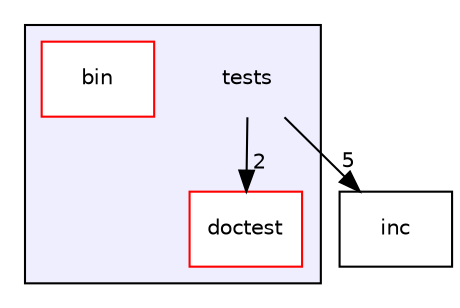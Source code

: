 digraph "/home/patryk/Pulpit/zad4-Patidzon/tests" {
  compound=true
  node [ fontsize="10", fontname="Helvetica"];
  edge [ labelfontsize="10", labelfontname="Helvetica"];
  subgraph clusterdir_59425e443f801f1f2fd8bbe4959a3ccf {
    graph [ bgcolor="#eeeeff", pencolor="black", label="" URL="dir_59425e443f801f1f2fd8bbe4959a3ccf.html"];
    dir_59425e443f801f1f2fd8bbe4959a3ccf [shape=plaintext label="tests"];
    dir_52fe21bd25848f81739cc2282f6adf13 [shape=box label="bin" color="red" fillcolor="white" style="filled" URL="dir_52fe21bd25848f81739cc2282f6adf13.html"];
    dir_df376d8eddb78be7048f3183f9c1c79f [shape=box label="doctest" color="red" fillcolor="white" style="filled" URL="dir_df376d8eddb78be7048f3183f9c1c79f.html"];
  }
  dir_bfccd401955b95cf8c75461437045ac0 [shape=box label="inc" URL="dir_bfccd401955b95cf8c75461437045ac0.html"];
  dir_59425e443f801f1f2fd8bbe4959a3ccf->dir_df376d8eddb78be7048f3183f9c1c79f [headlabel="2", labeldistance=1.5 headhref="dir_000005_000027.html"];
  dir_59425e443f801f1f2fd8bbe4959a3ccf->dir_bfccd401955b95cf8c75461437045ac0 [headlabel="5", labeldistance=1.5 headhref="dir_000005_000022.html"];
}
